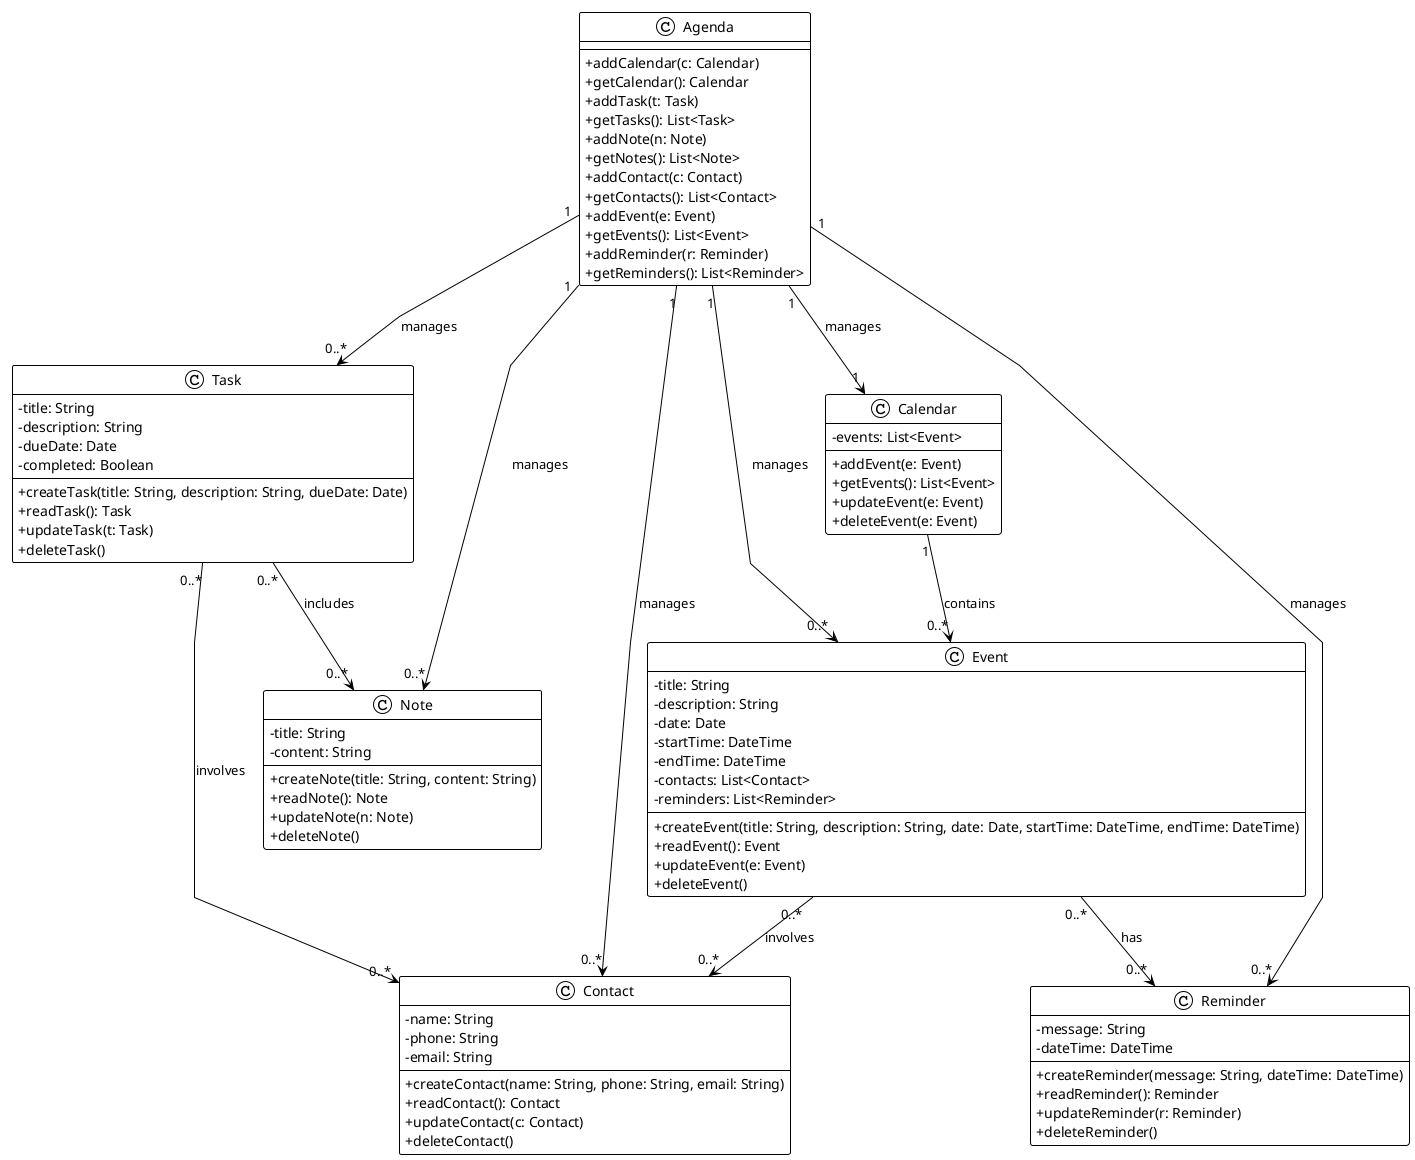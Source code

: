 @startuml
!theme plain
skinparam classAttributeIconSize 0
skinparam linetype polyline
' skinparam ArrowThickness 3
' skinparam defaultFontName bold
' left to right direction

' Descripción de las clases
' Agenda: La clase principal que actúa como un contenedor para todas las demás secciones de la agenda. Incluye métodos para agregar y obtener calendarios, tareas, notas, contactos, eventos y recordatorios. Representa la estructura general de la agenda.
' Calendar: Esta clase representa el calendario de la agenda. Contiene una lista de eventos y proporciona métodos para agregar, obtener, actualizar y eliminar eventos.
' Task: La clase Task maneja las tareas que se pueden añadir a la agenda. Cada tarea tiene un título, descripción, fecha límite y un estado de completado. Incluye métodos para crear, leer, actualizar y borrar tareas.
' Note: La clase Note representa las notas que se pueden añadir a la agenda. Cada nota tiene un título y contenido. Proporciona métodos para crear, leer, actualizar y borrar notas.
' Contact: La clase Contact maneja los contactos de la agenda. Cada contacto tiene un nombre, teléfono y correo electrónico. Incluye métodos para crear, leer, actualizar y borrar contactos.
' Event: La clase Event representa los eventos del calendario. Cada evento tiene un título, descripción, fecha, hora de inicio, hora de finalización, una lista de contactos y una lista de recordatorios asociados. Proporciona métodos para crear, leer, actualizar y borrar eventos.
' Reminder: La clase Reminder maneja los recordatorios asociados con eventos. Cada recordatorio tiene un mensaje y una fecha y hora. Incluye métodos para crear, leer, actualizar y borrar recordatorios.

class Agenda {
  +addCalendar(c: Calendar)
  +getCalendar(): Calendar
  +addTask(t: Task)
  +getTasks(): List<Task>
  +addNote(n: Note)
  +getNotes(): List<Note>
  +addContact(c: Contact)
  +getContacts(): List<Contact>
  +addEvent(e: Event)
  +getEvents(): List<Event>
  +addReminder(r: Reminder)
  +getReminders(): List<Reminder>
}

class Calendar {
  -events: List<Event>
  +addEvent(e: Event)
  +getEvents(): List<Event>
  +updateEvent(e: Event)
  +deleteEvent(e: Event)
}

class Task {
  -title: String
  -description: String
  -dueDate: Date
  -completed: Boolean
  +createTask(title: String, description: String, dueDate: Date)
  +readTask(): Task
  +updateTask(t: Task)
  +deleteTask()
}

class Note {
  -title: String
  -content: String
  +createNote(title: String, content: String)
  +readNote(): Note
  +updateNote(n: Note)
  +deleteNote()
}

class Contact {
  -name: String
  -phone: String
  -email: String
  +createContact(name: String, phone: String, email: String)
  +readContact(): Contact
  +updateContact(c: Contact)
  +deleteContact()
}

class Event {
  -title: String
  -description: String
  -date: Date
  -startTime: DateTime
  -endTime: DateTime
  -contacts: List<Contact>
  -reminders: List<Reminder>
  +createEvent(title: String, description: String, date: Date, startTime: DateTime, endTime: DateTime)
  +readEvent(): Event
  +updateEvent(e: Event)
  +deleteEvent()
}

class Reminder {
  -message: String
  -dateTime: DateTime
  +createReminder(message: String, dateTime: DateTime)
  +readReminder(): Reminder
  +updateReminder(r: Reminder)
  +deleteReminder()
}

together {
  Calendar "1" --> "0..*" Event : contains
  Event "0..*" --> "0..*" Reminder : has
}

together {
  Task "0..*" --> "0..*" Note : includes
  Event "0..*" --> "0..*" Contact : involves
  Task "0..*" --> "0..*" Contact : involves
}

Agenda "1" --> "1" Calendar : manages
Agenda "1" --> "0..*" Task : manages
Agenda "1" --> "0..*" Note : manages
Agenda "1" --> "0..*" Contact : manages
Agenda "1" --> "0..*" Event : manages
Agenda "1" --> "0..*" Reminder : manages

@enduml
